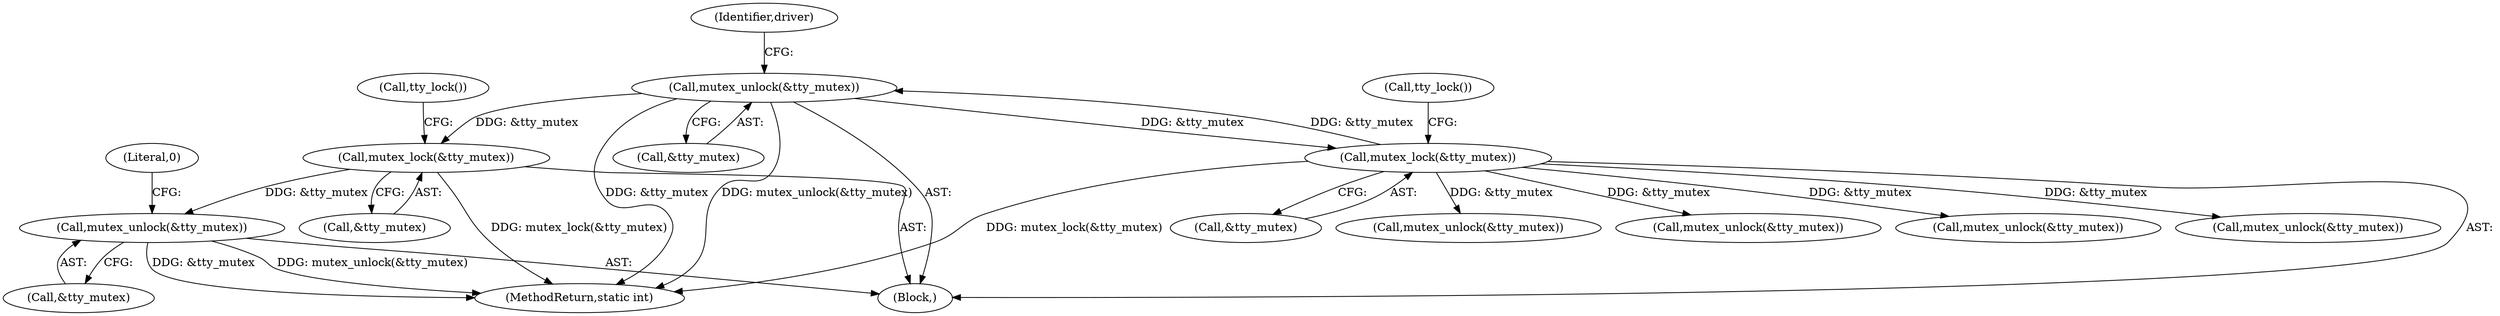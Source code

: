 digraph "0_linux_c290f8358acaeffd8e0c551ddcc24d1206143376@API" {
"1000481" [label="(Call,mutex_unlock(&tty_mutex))"];
"1000437" [label="(Call,mutex_lock(&tty_mutex))"];
"1000312" [label="(Call,mutex_unlock(&tty_mutex))"];
"1000149" [label="(Call,mutex_lock(&tty_mutex))"];
"1000485" [label="(Literal,0)"];
"1000150" [label="(Call,&tty_mutex)"];
"1000152" [label="(Call,tty_lock())"];
"1000481" [label="(Call,mutex_unlock(&tty_mutex))"];
"1000438" [label="(Call,&tty_mutex)"];
"1000313" [label="(Call,&tty_mutex)"];
"1000149" [label="(Call,mutex_lock(&tty_mutex))"];
"1000168" [label="(Call,mutex_unlock(&tty_mutex))"];
"1000245" [label="(Call,mutex_unlock(&tty_mutex))"];
"1000486" [label="(MethodReturn,static int)"];
"1000440" [label="(Call,tty_lock())"];
"1000437" [label="(Call,mutex_lock(&tty_mutex))"];
"1000312" [label="(Call,mutex_unlock(&tty_mutex))"];
"1000284" [label="(Call,mutex_unlock(&tty_mutex))"];
"1000316" [label="(Identifier,driver)"];
"1000262" [label="(Call,mutex_unlock(&tty_mutex))"];
"1000110" [label="(Block,)"];
"1000482" [label="(Call,&tty_mutex)"];
"1000481" -> "1000110"  [label="AST: "];
"1000481" -> "1000482"  [label="CFG: "];
"1000482" -> "1000481"  [label="AST: "];
"1000485" -> "1000481"  [label="CFG: "];
"1000481" -> "1000486"  [label="DDG: mutex_unlock(&tty_mutex)"];
"1000481" -> "1000486"  [label="DDG: &tty_mutex"];
"1000437" -> "1000481"  [label="DDG: &tty_mutex"];
"1000437" -> "1000110"  [label="AST: "];
"1000437" -> "1000438"  [label="CFG: "];
"1000438" -> "1000437"  [label="AST: "];
"1000440" -> "1000437"  [label="CFG: "];
"1000437" -> "1000486"  [label="DDG: mutex_lock(&tty_mutex)"];
"1000312" -> "1000437"  [label="DDG: &tty_mutex"];
"1000312" -> "1000110"  [label="AST: "];
"1000312" -> "1000313"  [label="CFG: "];
"1000313" -> "1000312"  [label="AST: "];
"1000316" -> "1000312"  [label="CFG: "];
"1000312" -> "1000486"  [label="DDG: mutex_unlock(&tty_mutex)"];
"1000312" -> "1000486"  [label="DDG: &tty_mutex"];
"1000312" -> "1000149"  [label="DDG: &tty_mutex"];
"1000149" -> "1000312"  [label="DDG: &tty_mutex"];
"1000149" -> "1000110"  [label="AST: "];
"1000149" -> "1000150"  [label="CFG: "];
"1000150" -> "1000149"  [label="AST: "];
"1000152" -> "1000149"  [label="CFG: "];
"1000149" -> "1000486"  [label="DDG: mutex_lock(&tty_mutex)"];
"1000149" -> "1000168"  [label="DDG: &tty_mutex"];
"1000149" -> "1000245"  [label="DDG: &tty_mutex"];
"1000149" -> "1000262"  [label="DDG: &tty_mutex"];
"1000149" -> "1000284"  [label="DDG: &tty_mutex"];
}
